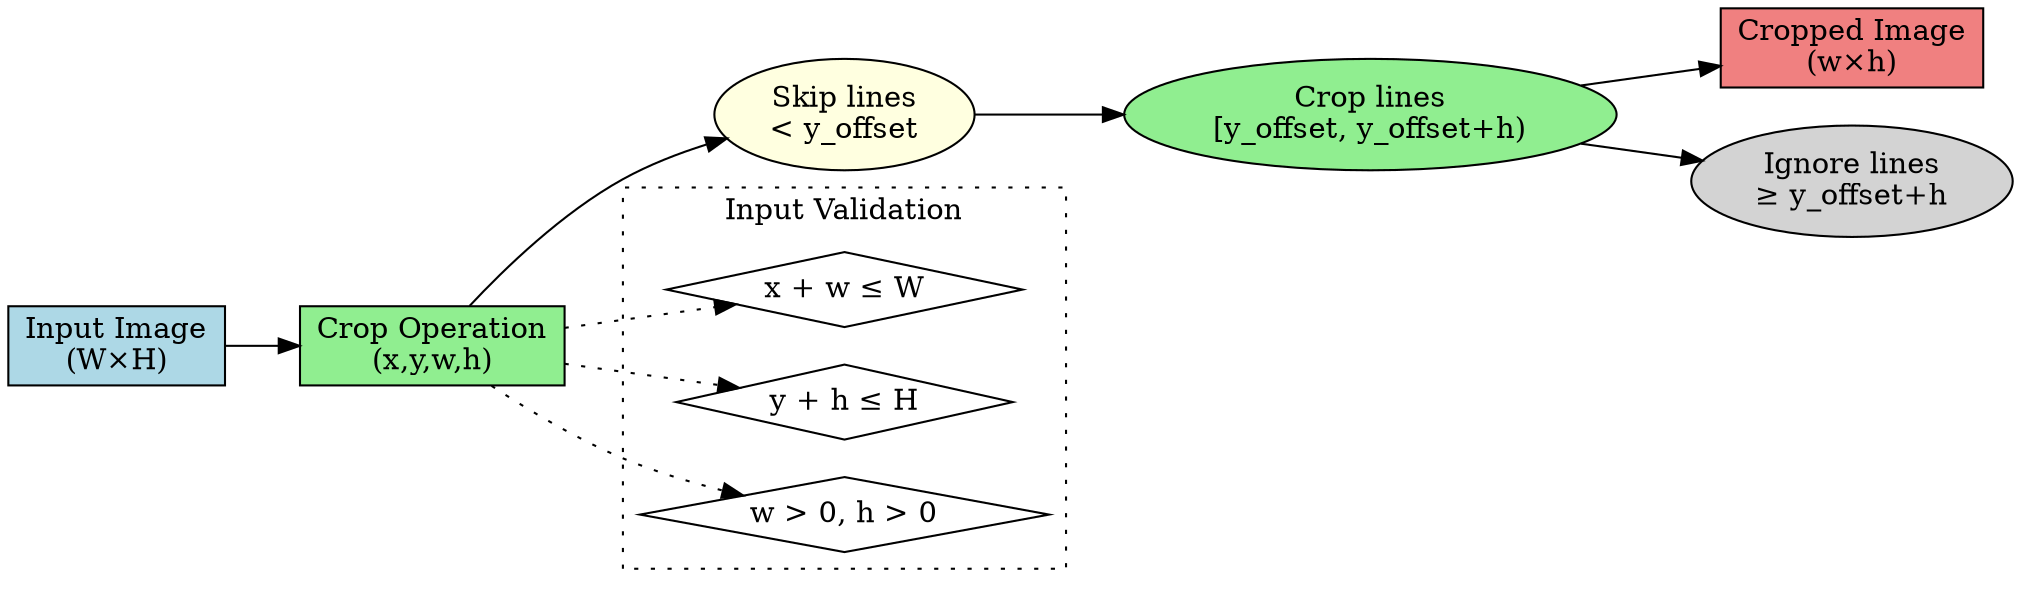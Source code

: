 digraph crop_operation {
	rankdir=LR;
	node [shape=box, style=filled];
	
	// Input
	input [label="Input Image\n(W×H)", fillcolor=lightblue];
	
	// Crop operation
	crop [label="Crop Operation\n(x,y,w,h)", fillcolor=lightgreen];
	
	// Output
	output [label="Cropped Image\n(w×h)", fillcolor=lightcoral];
	
	// Processing steps
	skip_lines [label="Skip lines\n< y_offset", fillcolor=lightyellow, shape=ellipse];
	crop_lines [label="Crop lines\n[y_offset, y_offset+h)", fillcolor=lightgreen, shape=ellipse];
	ignore_lines [label="Ignore lines\n≥ y_offset+h", fillcolor=lightgray, shape=ellipse];
	
	// Flow
	input -> crop;
	crop -> skip_lines;
	skip_lines -> crop_lines;
	crop_lines -> ignore_lines;
	crop_lines -> output;
	
	// Annotations
	subgraph cluster_validation {
		label="Input Validation";
		style=dotted;
		validate1 [label="x + w ≤ W", fillcolor=white, shape=diamond];
		validate2 [label="y + h ≤ H", fillcolor=white, shape=diamond];
		validate3 [label="w > 0, h > 0", fillcolor=white, shape=diamond];
	}
	
	crop -> validate1 [style=dotted];
	crop -> validate2 [style=dotted];
	crop -> validate3 [style=dotted];
}
